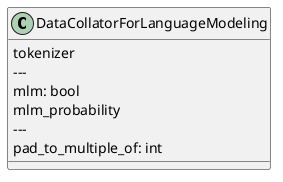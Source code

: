 @startuml

' https://huggingface.co/docs/transformers/main_classes/data_collator#transformers.DataCollatorForLanguageModeling
class DataCollatorForLanguageModeling{

    tokenizer
    ---
    mlm: bool
    mlm_probability
    ---
    pad_to_multiple_of: int

}

@enduml